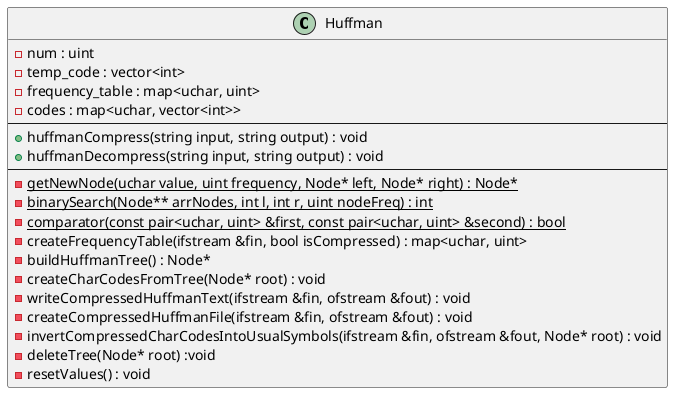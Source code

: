 @startuml
class Huffman {
- num : uint
- temp_code : vector<int>
- frequency_table : map<uchar, uint>
- codes : map<uchar, vector<int>>
--
+ huffmanCompress(string input, string output) : void
+ huffmanDecompress(string input, string output) : void
--
- {static} getNewNode(uchar value, uint frequency, Node* left, Node* right) : Node*
- {static} binarySearch(Node** arrNodes, int l, int r, uint nodeFreq) : int
- {static} comparator(const pair<uchar, uint> &first, const pair<uchar, uint> &second) : bool
- createFrequencyTable(ifstream &fin, bool isCompressed) : map<uchar, uint>
- buildHuffmanTree() : Node*
- createCharCodesFromTree(Node* root) : void
- writeCompressedHuffmanText(ifstream &fin, ofstream &fout) : void
- createCompressedHuffmanFile(ifstream &fin, ofstream &fout) : void
- invertCompressedCharCodesIntoUsualSymbols(ifstream &fin, ofstream &fout, Node* root) : void
- deleteTree(Node* root) :void
- resetValues() : void
}
@enduml